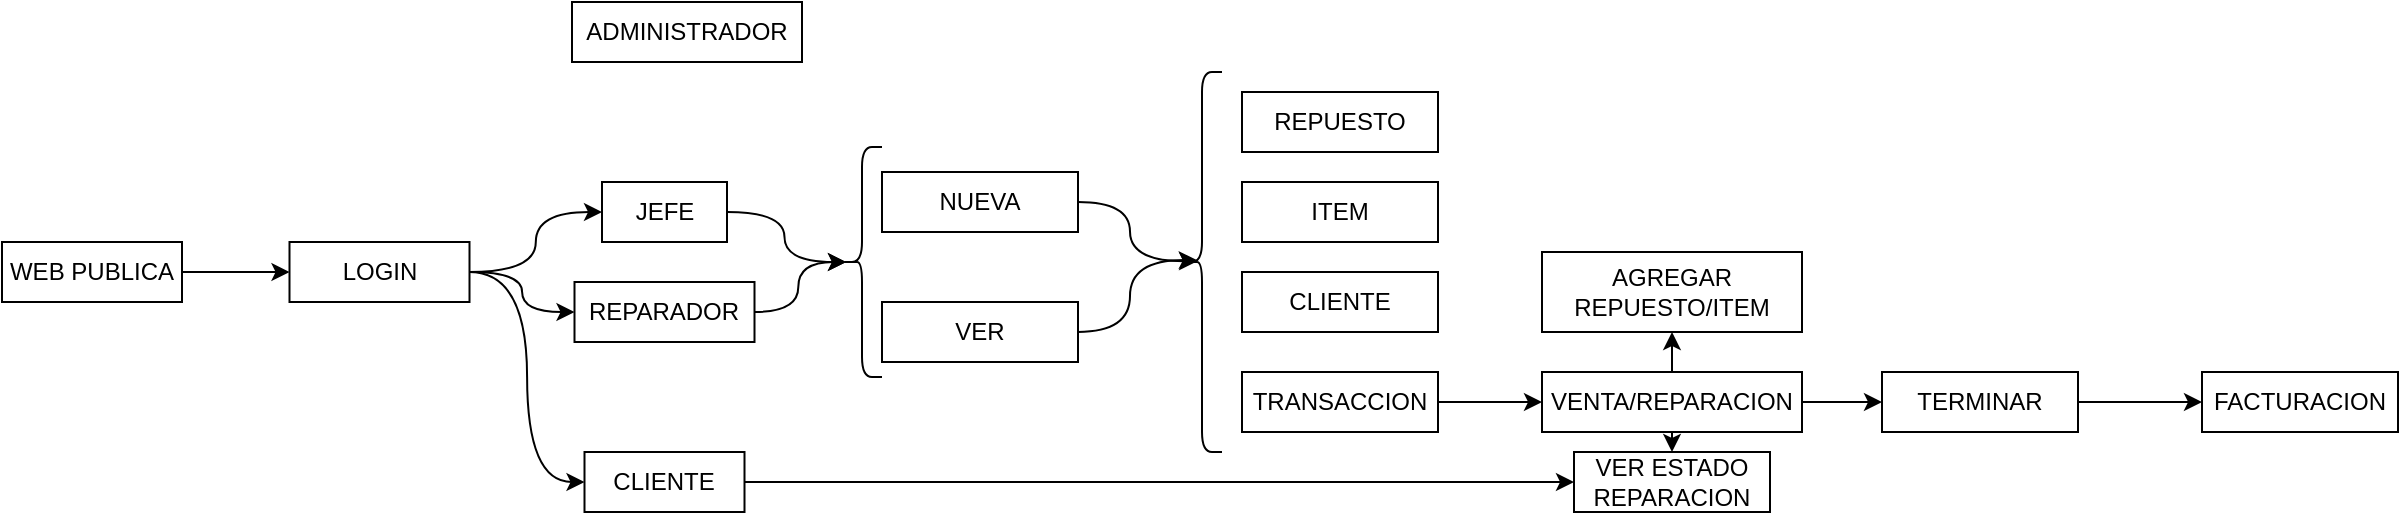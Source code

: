 <mxfile version="21.6.8" type="device">
  <diagram name="Página-1" id="KL7hros_8gFtWswWTued">
    <mxGraphModel dx="1760" dy="1612" grid="1" gridSize="10" guides="1" tooltips="1" connect="1" arrows="1" fold="1" page="1" pageScale="1" pageWidth="827" pageHeight="1169" math="0" shadow="0">
      <root>
        <mxCell id="0" />
        <mxCell id="1" parent="0" />
        <mxCell id="l1Fr6kD5rfvGQ3E-aX6w-29" style="edgeStyle=orthogonalEdgeStyle;shape=connector;curved=1;rounded=0;orthogonalLoop=1;jettySize=auto;html=1;exitX=1;exitY=0.5;exitDx=0;exitDy=0;entryX=0;entryY=0.5;entryDx=0;entryDy=0;labelBackgroundColor=default;strokeColor=default;fontFamily=Helvetica;fontSize=11;fontColor=default;endArrow=classic;" parent="1" source="l1Fr6kD5rfvGQ3E-aX6w-1" target="l1Fr6kD5rfvGQ3E-aX6w-3" edge="1">
          <mxGeometry relative="1" as="geometry" />
        </mxCell>
        <mxCell id="l1Fr6kD5rfvGQ3E-aX6w-30" style="edgeStyle=orthogonalEdgeStyle;shape=connector;curved=1;rounded=0;orthogonalLoop=1;jettySize=auto;html=1;exitX=1;exitY=0.5;exitDx=0;exitDy=0;entryX=0;entryY=0.5;entryDx=0;entryDy=0;labelBackgroundColor=default;strokeColor=default;fontFamily=Helvetica;fontSize=11;fontColor=default;endArrow=classic;" parent="1" source="l1Fr6kD5rfvGQ3E-aX6w-1" target="l1Fr6kD5rfvGQ3E-aX6w-5" edge="1">
          <mxGeometry relative="1" as="geometry" />
        </mxCell>
        <mxCell id="l1Fr6kD5rfvGQ3E-aX6w-31" style="edgeStyle=orthogonalEdgeStyle;shape=connector;curved=1;rounded=0;orthogonalLoop=1;jettySize=auto;html=1;exitX=1;exitY=0.5;exitDx=0;exitDy=0;entryX=0;entryY=0.5;entryDx=0;entryDy=0;labelBackgroundColor=default;strokeColor=default;fontFamily=Helvetica;fontSize=11;fontColor=default;endArrow=classic;" parent="1" source="l1Fr6kD5rfvGQ3E-aX6w-1" target="l1Fr6kD5rfvGQ3E-aX6w-2" edge="1">
          <mxGeometry relative="1" as="geometry" />
        </mxCell>
        <mxCell id="l1Fr6kD5rfvGQ3E-aX6w-1" value="LOGIN" style="rounded=0;whiteSpace=wrap;html=1;" parent="1" vertex="1">
          <mxGeometry x="-526.25" y="-100" width="90" height="30" as="geometry" />
        </mxCell>
        <mxCell id="l1Fr6kD5rfvGQ3E-aX6w-26" style="edgeStyle=orthogonalEdgeStyle;shape=connector;curved=1;rounded=0;orthogonalLoop=1;jettySize=auto;html=1;exitX=1;exitY=0.5;exitDx=0;exitDy=0;entryX=0;entryY=0.5;entryDx=0;entryDy=0;labelBackgroundColor=default;strokeColor=default;fontFamily=Helvetica;fontSize=11;fontColor=default;endArrow=classic;" parent="1" source="l1Fr6kD5rfvGQ3E-aX6w-2" target="l1Fr6kD5rfvGQ3E-aX6w-10" edge="1">
          <mxGeometry relative="1" as="geometry" />
        </mxCell>
        <mxCell id="l1Fr6kD5rfvGQ3E-aX6w-2" value="CLIENTE" style="rounded=0;whiteSpace=wrap;html=1;" parent="1" vertex="1">
          <mxGeometry x="-378.75" y="5" width="80" height="30" as="geometry" />
        </mxCell>
        <mxCell id="3vYcWnFJbJ5BV4WLqafh-41" style="edgeStyle=orthogonalEdgeStyle;shape=connector;curved=1;rounded=0;orthogonalLoop=1;jettySize=auto;html=1;exitX=1;exitY=0.5;exitDx=0;exitDy=0;labelBackgroundColor=default;strokeColor=default;fontFamily=Helvetica;fontSize=11;fontColor=default;endArrow=classic;entryX=0.1;entryY=0.5;entryDx=0;entryDy=0;entryPerimeter=0;" edge="1" parent="1" source="l1Fr6kD5rfvGQ3E-aX6w-3" target="3vYcWnFJbJ5BV4WLqafh-38">
          <mxGeometry relative="1" as="geometry">
            <mxPoint x="-260" y="-90" as="targetPoint" />
          </mxGeometry>
        </mxCell>
        <mxCell id="l1Fr6kD5rfvGQ3E-aX6w-3" value="REPARADOR" style="rounded=0;whiteSpace=wrap;html=1;" parent="1" vertex="1">
          <mxGeometry x="-383.75" y="-80" width="90" height="30" as="geometry" />
        </mxCell>
        <mxCell id="l1Fr6kD5rfvGQ3E-aX6w-4" value="ADMINISTRADOR" style="rounded=0;whiteSpace=wrap;html=1;" parent="1" vertex="1">
          <mxGeometry x="-385" y="-220" width="115" height="30" as="geometry" />
        </mxCell>
        <mxCell id="3vYcWnFJbJ5BV4WLqafh-40" style="edgeStyle=orthogonalEdgeStyle;shape=connector;curved=1;rounded=0;orthogonalLoop=1;jettySize=auto;html=1;exitX=1;exitY=0.5;exitDx=0;exitDy=0;entryX=0.1;entryY=0.5;entryDx=0;entryDy=0;entryPerimeter=0;labelBackgroundColor=default;strokeColor=default;fontFamily=Helvetica;fontSize=11;fontColor=default;endArrow=classic;" edge="1" parent="1" source="l1Fr6kD5rfvGQ3E-aX6w-5" target="3vYcWnFJbJ5BV4WLqafh-38">
          <mxGeometry relative="1" as="geometry" />
        </mxCell>
        <mxCell id="l1Fr6kD5rfvGQ3E-aX6w-5" value="JEFE" style="rounded=0;whiteSpace=wrap;html=1;" parent="1" vertex="1">
          <mxGeometry x="-370" y="-130" width="62.5" height="30" as="geometry" />
        </mxCell>
        <mxCell id="l1Fr6kD5rfvGQ3E-aX6w-32" style="edgeStyle=orthogonalEdgeStyle;shape=connector;curved=1;rounded=0;orthogonalLoop=1;jettySize=auto;html=1;exitX=1;exitY=0.5;exitDx=0;exitDy=0;entryX=0;entryY=0.5;entryDx=0;entryDy=0;labelBackgroundColor=default;strokeColor=default;fontFamily=Helvetica;fontSize=11;fontColor=default;endArrow=classic;" parent="1" source="l1Fr6kD5rfvGQ3E-aX6w-6" target="l1Fr6kD5rfvGQ3E-aX6w-1" edge="1">
          <mxGeometry relative="1" as="geometry" />
        </mxCell>
        <mxCell id="l1Fr6kD5rfvGQ3E-aX6w-6" value="WEB PUBLICA" style="rounded=0;whiteSpace=wrap;html=1;" parent="1" vertex="1">
          <mxGeometry x="-670" y="-100" width="90" height="30" as="geometry" />
        </mxCell>
        <mxCell id="3vYcWnFJbJ5BV4WLqafh-19" style="edgeStyle=orthogonalEdgeStyle;shape=connector;curved=1;rounded=0;orthogonalLoop=1;jettySize=auto;html=1;entryX=0;entryY=0.5;entryDx=0;entryDy=0;labelBackgroundColor=default;strokeColor=default;fontFamily=Helvetica;fontSize=11;fontColor=default;endArrow=classic;" edge="1" parent="1" source="l1Fr6kD5rfvGQ3E-aX6w-8" target="l1Fr6kD5rfvGQ3E-aX6w-12">
          <mxGeometry relative="1" as="geometry" />
        </mxCell>
        <mxCell id="l1Fr6kD5rfvGQ3E-aX6w-8" value="TRANSACCION" style="rounded=0;whiteSpace=wrap;html=1;" parent="1" vertex="1">
          <mxGeometry x="-50" y="-35" width="98" height="30" as="geometry" />
        </mxCell>
        <mxCell id="l1Fr6kD5rfvGQ3E-aX6w-10" value="VER ESTADO REPARACION" style="rounded=0;whiteSpace=wrap;html=1;" parent="1" vertex="1">
          <mxGeometry x="116" y="5" width="98" height="30" as="geometry" />
        </mxCell>
        <mxCell id="l1Fr6kD5rfvGQ3E-aX6w-11" value="FACTURACION" style="rounded=0;whiteSpace=wrap;html=1;" parent="1" vertex="1">
          <mxGeometry x="430" y="-35" width="98" height="30" as="geometry" />
        </mxCell>
        <mxCell id="l1Fr6kD5rfvGQ3E-aX6w-25" style="edgeStyle=orthogonalEdgeStyle;shape=connector;curved=1;rounded=0;orthogonalLoop=1;jettySize=auto;html=1;exitX=0.5;exitY=1;exitDx=0;exitDy=0;entryX=0.5;entryY=0;entryDx=0;entryDy=0;labelBackgroundColor=default;strokeColor=default;fontFamily=Helvetica;fontSize=11;fontColor=default;endArrow=classic;" parent="1" source="l1Fr6kD5rfvGQ3E-aX6w-12" target="l1Fr6kD5rfvGQ3E-aX6w-10" edge="1">
          <mxGeometry relative="1" as="geometry" />
        </mxCell>
        <mxCell id="3vYcWnFJbJ5BV4WLqafh-14" style="edgeStyle=orthogonalEdgeStyle;shape=connector;curved=1;rounded=0;orthogonalLoop=1;jettySize=auto;html=1;exitX=1;exitY=0.5;exitDx=0;exitDy=0;entryX=0;entryY=0.5;entryDx=0;entryDy=0;labelBackgroundColor=default;strokeColor=default;fontFamily=Helvetica;fontSize=11;fontColor=default;endArrow=classic;" edge="1" parent="1" source="l1Fr6kD5rfvGQ3E-aX6w-12" target="3vYcWnFJbJ5BV4WLqafh-11">
          <mxGeometry relative="1" as="geometry" />
        </mxCell>
        <mxCell id="3vYcWnFJbJ5BV4WLqafh-17" style="edgeStyle=orthogonalEdgeStyle;shape=connector;curved=1;rounded=0;orthogonalLoop=1;jettySize=auto;html=1;exitX=0.5;exitY=0;exitDx=0;exitDy=0;entryX=0.5;entryY=1;entryDx=0;entryDy=0;labelBackgroundColor=default;strokeColor=default;fontFamily=Helvetica;fontSize=11;fontColor=default;endArrow=classic;" edge="1" parent="1" source="l1Fr6kD5rfvGQ3E-aX6w-12" target="3vYcWnFJbJ5BV4WLqafh-15">
          <mxGeometry relative="1" as="geometry" />
        </mxCell>
        <mxCell id="l1Fr6kD5rfvGQ3E-aX6w-12" value="VENTA/REPARACION" style="rounded=0;whiteSpace=wrap;html=1;" parent="1" vertex="1">
          <mxGeometry x="100" y="-35" width="130" height="30" as="geometry" />
        </mxCell>
        <mxCell id="3vYcWnFJbJ5BV4WLqafh-36" style="edgeStyle=orthogonalEdgeStyle;shape=connector;curved=1;rounded=0;orthogonalLoop=1;jettySize=auto;html=1;exitX=1;exitY=0.5;exitDx=0;exitDy=0;entryX=0.379;entryY=0.498;entryDx=0;entryDy=0;entryPerimeter=0;labelBackgroundColor=default;strokeColor=default;fontFamily=Helvetica;fontSize=11;fontColor=default;endArrow=classic;" edge="1" parent="1" source="3vYcWnFJbJ5BV4WLqafh-1" target="3vYcWnFJbJ5BV4WLqafh-35">
          <mxGeometry relative="1" as="geometry" />
        </mxCell>
        <mxCell id="3vYcWnFJbJ5BV4WLqafh-1" value="NUEVA" style="rounded=0;whiteSpace=wrap;html=1;" vertex="1" parent="1">
          <mxGeometry x="-230" y="-135" width="98" height="30" as="geometry" />
        </mxCell>
        <mxCell id="3vYcWnFJbJ5BV4WLqafh-37" style="edgeStyle=orthogonalEdgeStyle;shape=connector;curved=1;rounded=0;orthogonalLoop=1;jettySize=auto;html=1;exitX=1;exitY=0.5;exitDx=0;exitDy=0;labelBackgroundColor=default;strokeColor=default;fontFamily=Helvetica;fontSize=11;fontColor=default;endArrow=classic;entryX=0.37;entryY=0.495;entryDx=0;entryDy=0;entryPerimeter=0;" edge="1" parent="1" source="3vYcWnFJbJ5BV4WLqafh-2" target="3vYcWnFJbJ5BV4WLqafh-35">
          <mxGeometry relative="1" as="geometry">
            <mxPoint x="-110" y="-140" as="targetPoint" />
          </mxGeometry>
        </mxCell>
        <mxCell id="3vYcWnFJbJ5BV4WLqafh-2" value="VER" style="rounded=0;whiteSpace=wrap;html=1;" vertex="1" parent="1">
          <mxGeometry x="-230" y="-70" width="98" height="30" as="geometry" />
        </mxCell>
        <mxCell id="3vYcWnFJbJ5BV4WLqafh-13" style="edgeStyle=orthogonalEdgeStyle;shape=connector;curved=1;rounded=0;orthogonalLoop=1;jettySize=auto;html=1;exitX=1;exitY=0.5;exitDx=0;exitDy=0;entryX=0;entryY=0.5;entryDx=0;entryDy=0;labelBackgroundColor=default;strokeColor=default;fontFamily=Helvetica;fontSize=11;fontColor=default;endArrow=classic;" edge="1" parent="1" source="3vYcWnFJbJ5BV4WLqafh-11" target="l1Fr6kD5rfvGQ3E-aX6w-11">
          <mxGeometry relative="1" as="geometry" />
        </mxCell>
        <mxCell id="3vYcWnFJbJ5BV4WLqafh-11" value="TERMINAR" style="rounded=0;whiteSpace=wrap;html=1;" vertex="1" parent="1">
          <mxGeometry x="270" y="-35" width="98" height="30" as="geometry" />
        </mxCell>
        <mxCell id="3vYcWnFJbJ5BV4WLqafh-15" value="AGREGAR REPUESTO/ITEM" style="rounded=0;whiteSpace=wrap;html=1;" vertex="1" parent="1">
          <mxGeometry x="100" y="-95" width="130" height="40" as="geometry" />
        </mxCell>
        <mxCell id="3vYcWnFJbJ5BV4WLqafh-28" value="CLIENTE" style="rounded=0;whiteSpace=wrap;html=1;" vertex="1" parent="1">
          <mxGeometry x="-50" y="-85" width="98" height="30" as="geometry" />
        </mxCell>
        <mxCell id="3vYcWnFJbJ5BV4WLqafh-29" value="ITEM" style="rounded=0;whiteSpace=wrap;html=1;" vertex="1" parent="1">
          <mxGeometry x="-50" y="-130" width="98" height="30" as="geometry" />
        </mxCell>
        <mxCell id="3vYcWnFJbJ5BV4WLqafh-30" value="REPUESTO" style="rounded=0;whiteSpace=wrap;html=1;" vertex="1" parent="1">
          <mxGeometry x="-50" y="-175" width="98" height="30" as="geometry" />
        </mxCell>
        <mxCell id="3vYcWnFJbJ5BV4WLqafh-35" value="" style="shape=curlyBracket;whiteSpace=wrap;html=1;rounded=1;labelPosition=left;verticalLabelPosition=middle;align=right;verticalAlign=middle;fontFamily=Helvetica;fontSize=11;fontColor=default;curved=1;" vertex="1" parent="1">
          <mxGeometry x="-80" y="-185" width="20" height="190" as="geometry" />
        </mxCell>
        <mxCell id="3vYcWnFJbJ5BV4WLqafh-38" value="" style="shape=curlyBracket;whiteSpace=wrap;html=1;rounded=1;labelPosition=left;verticalLabelPosition=middle;align=right;verticalAlign=middle;fontFamily=Helvetica;fontSize=11;fontColor=default;curved=1;" vertex="1" parent="1">
          <mxGeometry x="-250" y="-147.5" width="20" height="115" as="geometry" />
        </mxCell>
      </root>
    </mxGraphModel>
  </diagram>
</mxfile>
